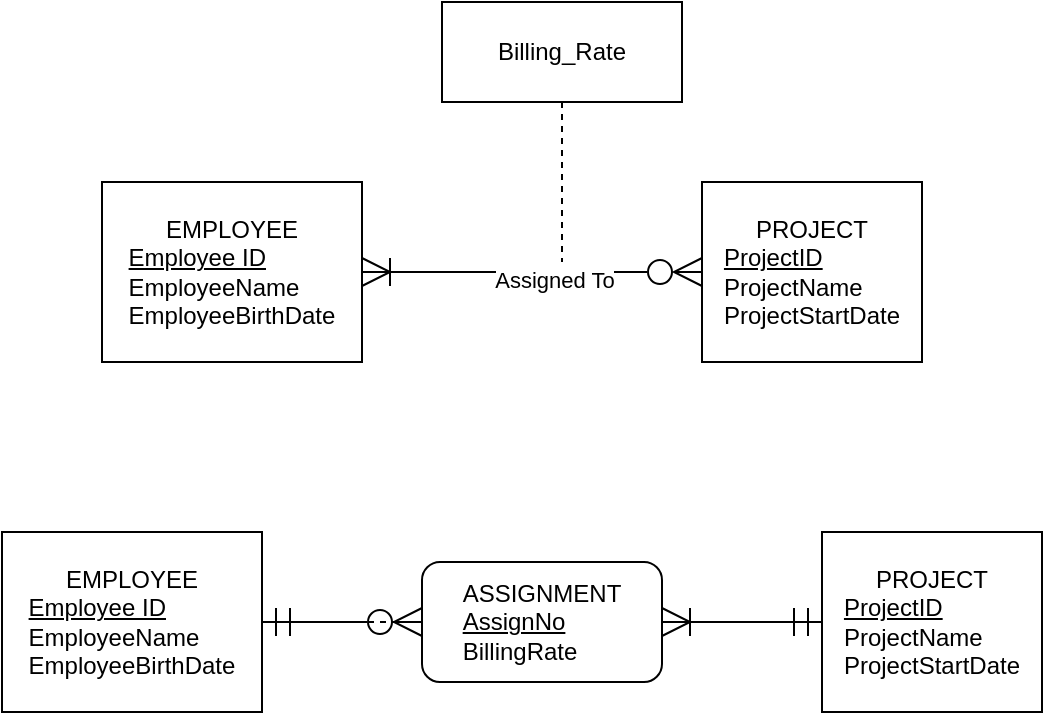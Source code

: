 <mxfile version="16.4.6" type="github">
  <diagram id="C5RBs43oDa-KdzZeNtuy" name="Page-1">
    <mxGraphModel dx="782" dy="436" grid="1" gridSize="10" guides="1" tooltips="1" connect="1" arrows="1" fold="1" page="1" pageScale="1" pageWidth="827" pageHeight="1169" math="0" shadow="0">
      <root>
        <mxCell id="WIyWlLk6GJQsqaUBKTNV-0" />
        <mxCell id="WIyWlLk6GJQsqaUBKTNV-1" parent="WIyWlLk6GJQsqaUBKTNV-0" />
        <mxCell id="HRx_nLISSj64O9RqiK4--10" style="edgeStyle=orthogonalEdgeStyle;rounded=0;orthogonalLoop=1;jettySize=auto;html=1;exitX=1;exitY=0.5;exitDx=0;exitDy=0;endArrow=ERzeroToMany;endFill=0;startArrow=ERoneToMany;startFill=0;endSize=12;startSize=12;" edge="1" parent="WIyWlLk6GJQsqaUBKTNV-1" source="HRx_nLISSj64O9RqiK4--0" target="HRx_nLISSj64O9RqiK4--9">
          <mxGeometry relative="1" as="geometry" />
        </mxCell>
        <mxCell id="HRx_nLISSj64O9RqiK4--11" value="Assigned To" style="edgeLabel;html=1;align=center;verticalAlign=middle;resizable=0;points=[];" vertex="1" connectable="0" parent="HRx_nLISSj64O9RqiK4--10">
          <mxGeometry x="0.125" y="-4" relative="1" as="geometry">
            <mxPoint as="offset" />
          </mxGeometry>
        </mxCell>
        <mxCell id="HRx_nLISSj64O9RqiK4--0" value="EMPLOYEE&lt;br&gt;&lt;div style=&quot;text-align: left&quot;&gt;&lt;span&gt;&lt;u&gt;Employee ID&lt;/u&gt;&lt;/span&gt;&lt;/div&gt;&lt;div style=&quot;text-align: left&quot;&gt;&lt;span&gt;EmployeeName&lt;/span&gt;&lt;/div&gt;&lt;div style=&quot;text-align: left&quot;&gt;&lt;span&gt;EmployeeBirthDate&lt;/span&gt;&lt;/div&gt;" style="rounded=0;whiteSpace=wrap;html=1;" vertex="1" parent="WIyWlLk6GJQsqaUBKTNV-1">
          <mxGeometry x="200" y="180" width="130" height="90" as="geometry" />
        </mxCell>
        <mxCell id="HRx_nLISSj64O9RqiK4--9" value="PROJECT&lt;br&gt;&lt;div style=&quot;text-align: left&quot;&gt;&lt;span&gt;&lt;u&gt;ProjectID&lt;/u&gt;&lt;/span&gt;&lt;/div&gt;&lt;div style=&quot;text-align: left&quot;&gt;&lt;span&gt;ProjectName&lt;/span&gt;&lt;/div&gt;&lt;div style=&quot;text-align: left&quot;&gt;ProjectStartDate&lt;/div&gt;" style="rounded=0;whiteSpace=wrap;html=1;" vertex="1" parent="WIyWlLk6GJQsqaUBKTNV-1">
          <mxGeometry x="500" y="180" width="110" height="90" as="geometry" />
        </mxCell>
        <mxCell id="HRx_nLISSj64O9RqiK4--13" style="edgeStyle=orthogonalEdgeStyle;rounded=0;orthogonalLoop=1;jettySize=auto;html=1;exitX=0.5;exitY=1;exitDx=0;exitDy=0;startArrow=none;startFill=0;endArrow=none;endFill=0;startSize=12;endSize=12;dashed=1;" edge="1" parent="WIyWlLk6GJQsqaUBKTNV-1" source="HRx_nLISSj64O9RqiK4--12">
          <mxGeometry relative="1" as="geometry">
            <mxPoint x="430" y="220" as="targetPoint" />
          </mxGeometry>
        </mxCell>
        <mxCell id="HRx_nLISSj64O9RqiK4--12" value="Billing_Rate" style="whiteSpace=wrap;html=1;" vertex="1" parent="WIyWlLk6GJQsqaUBKTNV-1">
          <mxGeometry x="370" y="90" width="120" height="50" as="geometry" />
        </mxCell>
        <mxCell id="HRx_nLISSj64O9RqiK4--17" style="edgeStyle=orthogonalEdgeStyle;rounded=0;orthogonalLoop=1;jettySize=auto;html=1;exitX=1;exitY=0.5;exitDx=0;exitDy=0;startArrow=ERoneToMany;startFill=0;endArrow=ERmandOne;endFill=0;startSize=12;endSize=12;" edge="1" parent="WIyWlLk6GJQsqaUBKTNV-1" source="HRx_nLISSj64O9RqiK4--14" target="HRx_nLISSj64O9RqiK4--16">
          <mxGeometry relative="1" as="geometry" />
        </mxCell>
        <mxCell id="HRx_nLISSj64O9RqiK4--18" style="edgeStyle=orthogonalEdgeStyle;rounded=0;orthogonalLoop=1;jettySize=auto;html=1;exitX=0;exitY=0.5;exitDx=0;exitDy=0;dashed=1;startArrow=none;startFill=0;endArrow=none;endFill=0;startSize=12;endSize=12;" edge="1" parent="WIyWlLk6GJQsqaUBKTNV-1" source="HRx_nLISSj64O9RqiK4--14" target="HRx_nLISSj64O9RqiK4--15">
          <mxGeometry relative="1" as="geometry" />
        </mxCell>
        <mxCell id="HRx_nLISSj64O9RqiK4--19" value="" style="edgeStyle=orthogonalEdgeStyle;rounded=0;orthogonalLoop=1;jettySize=auto;html=1;startArrow=ERzeroToMany;startFill=0;endArrow=ERmandOne;endFill=0;startSize=12;endSize=12;" edge="1" parent="WIyWlLk6GJQsqaUBKTNV-1" source="HRx_nLISSj64O9RqiK4--14" target="HRx_nLISSj64O9RqiK4--15">
          <mxGeometry relative="1" as="geometry" />
        </mxCell>
        <mxCell id="HRx_nLISSj64O9RqiK4--14" value="ASSIGNMENT&lt;br&gt;&lt;div style=&quot;text-align: left&quot;&gt;&lt;span&gt;&lt;u&gt;AssignNo&lt;/u&gt;&lt;/span&gt;&lt;/div&gt;&lt;div style=&quot;text-align: left&quot;&gt;&lt;span&gt;BillingRate&lt;/span&gt;&lt;/div&gt;" style="rounded=1;whiteSpace=wrap;html=1;" vertex="1" parent="WIyWlLk6GJQsqaUBKTNV-1">
          <mxGeometry x="360" y="370" width="120" height="60" as="geometry" />
        </mxCell>
        <mxCell id="HRx_nLISSj64O9RqiK4--15" value="EMPLOYEE&lt;br&gt;&lt;div style=&quot;text-align: left&quot;&gt;&lt;span&gt;&lt;u&gt;Employee ID&lt;/u&gt;&lt;/span&gt;&lt;/div&gt;&lt;div style=&quot;text-align: left&quot;&gt;&lt;span&gt;EmployeeName&lt;/span&gt;&lt;/div&gt;&lt;div style=&quot;text-align: left&quot;&gt;&lt;span&gt;EmployeeBirthDate&lt;/span&gt;&lt;/div&gt;" style="rounded=0;whiteSpace=wrap;html=1;" vertex="1" parent="WIyWlLk6GJQsqaUBKTNV-1">
          <mxGeometry x="150" y="355" width="130" height="90" as="geometry" />
        </mxCell>
        <mxCell id="HRx_nLISSj64O9RqiK4--16" value="PROJECT&lt;br&gt;&lt;div style=&quot;text-align: left&quot;&gt;&lt;span&gt;&lt;u&gt;ProjectID&lt;/u&gt;&lt;/span&gt;&lt;/div&gt;&lt;div style=&quot;text-align: left&quot;&gt;&lt;span&gt;ProjectName&lt;/span&gt;&lt;/div&gt;&lt;div style=&quot;text-align: left&quot;&gt;ProjectStartDate&lt;/div&gt;" style="rounded=0;whiteSpace=wrap;html=1;" vertex="1" parent="WIyWlLk6GJQsqaUBKTNV-1">
          <mxGeometry x="560" y="355" width="110" height="90" as="geometry" />
        </mxCell>
      </root>
    </mxGraphModel>
  </diagram>
</mxfile>
